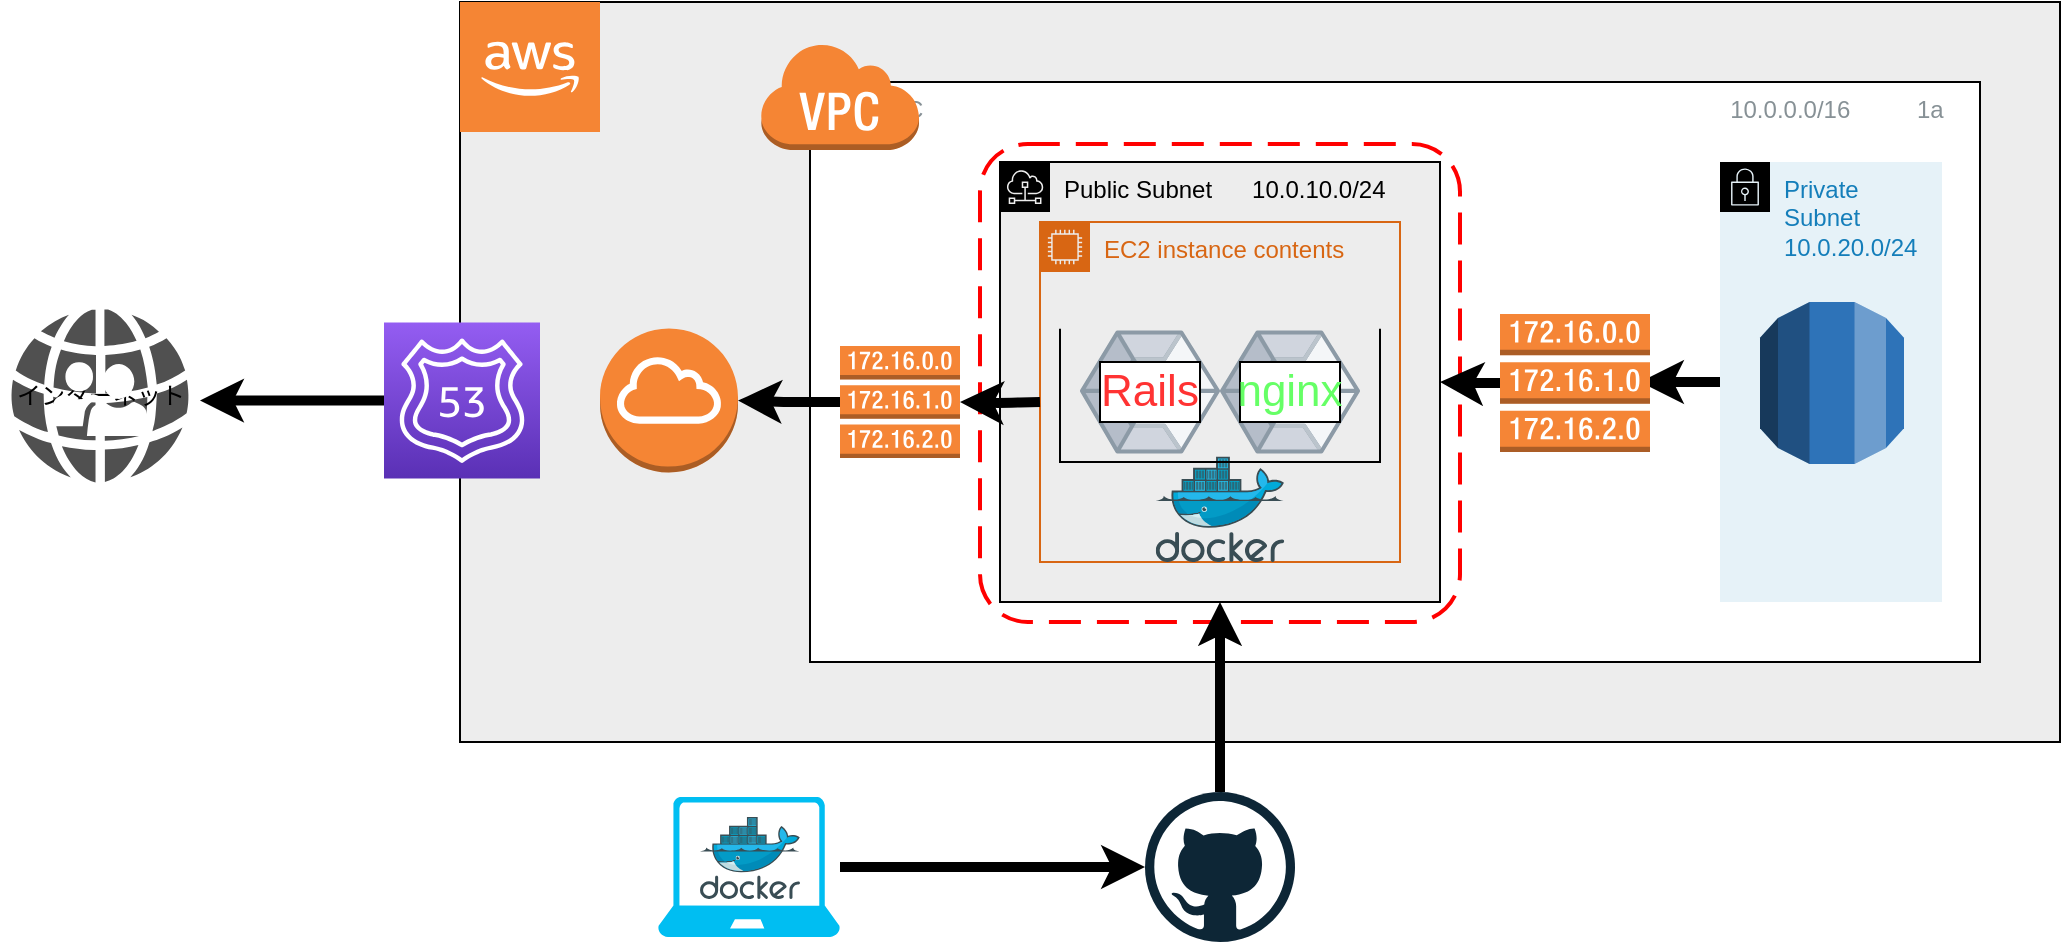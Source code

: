 <mxfile>
    <diagram id="-SWX3bUrc_gaOcauWZ6U" name="ページ1">
        <mxGraphModel dx="1982" dy="1011" grid="1" gridSize="10" guides="1" tooltips="1" connect="1" arrows="1" fold="1" page="1" pageScale="1" pageWidth="827" pageHeight="1169" math="0" shadow="0">
            <root>
                <mxCell id="0"/>
                <mxCell id="1" parent="0"/>
                <mxCell id="9" value="" style="rounded=0;whiteSpace=wrap;html=1;strokeColor=#000000;fillColor=#EDEDED;fontColor=#000000;" parent="1" vertex="1">
                    <mxGeometry x="-30" y="280" width="800" height="370" as="geometry"/>
                </mxCell>
                <mxCell id="3" value="VPC&amp;nbsp; &amp;nbsp; &amp;nbsp; &amp;nbsp; &amp;nbsp; &amp;nbsp; &amp;nbsp; &amp;nbsp; &amp;nbsp; &amp;nbsp; &amp;nbsp; &amp;nbsp; &amp;nbsp; &amp;nbsp; &amp;nbsp; &amp;nbsp; &amp;nbsp; &amp;nbsp; &amp;nbsp; &amp;nbsp; &amp;nbsp; &amp;nbsp; &amp;nbsp; &amp;nbsp; &amp;nbsp; &amp;nbsp; &amp;nbsp; &amp;nbsp; &amp;nbsp; &amp;nbsp; &amp;nbsp; &amp;nbsp; &amp;nbsp; &amp;nbsp; &amp;nbsp; &amp;nbsp; &amp;nbsp; &amp;nbsp; &amp;nbsp; &amp;nbsp; &amp;nbsp; &amp;nbsp; &amp;nbsp; &amp;nbsp; &amp;nbsp; &amp;nbsp; &amp;nbsp; &amp;nbsp; &amp;nbsp; &amp;nbsp; &amp;nbsp; &amp;nbsp; &amp;nbsp; &amp;nbsp; &amp;nbsp; &amp;nbsp; &amp;nbsp; &amp;nbsp; &amp;nbsp; &amp;nbsp; &amp;nbsp;10.0.0.0/16&amp;nbsp; &amp;nbsp; &amp;nbsp; &amp;nbsp; &amp;nbsp; 1a" style="outlineConnect=0;gradientColor=none;html=1;whiteSpace=wrap;fontSize=12;fontStyle=0;shape=mxgraph.aws4.group;grIcon=mxgraph.aws4.group_vpc;verticalAlign=top;align=left;spacingLeft=30;fontColor=#879196;dashed=0;strokeColor=#000000;fillColor=#FFFFFF;" parent="1" vertex="1">
                    <mxGeometry x="145" y="320" width="585" height="290" as="geometry"/>
                </mxCell>
                <mxCell id="39" value="" style="rounded=1;arcSize=10;dashed=1;strokeColor=#ff0000;fillColor=none;gradientColor=none;dashPattern=8 4;strokeWidth=2;fontColor=#000000;" parent="1" vertex="1">
                    <mxGeometry x="230" y="351" width="240" height="239" as="geometry"/>
                </mxCell>
                <mxCell id="2" value="" style="outlineConnect=0;dashed=0;verticalLabelPosition=bottom;verticalAlign=top;align=center;html=1;shape=mxgraph.aws3.virtual_private_cloud;fillColor=#F58534;gradientColor=none;" parent="1" vertex="1">
                    <mxGeometry x="120" y="300" width="79.5" height="54" as="geometry"/>
                </mxCell>
                <mxCell id="18" style="edgeStyle=orthogonalEdgeStyle;rounded=1;orthogonalLoop=1;jettySize=auto;html=1;fontColor=#000000;strokeWidth=5;strokeColor=#000000;" parent="1" source="22" target="16" edge="1">
                    <mxGeometry relative="1" as="geometry">
                        <mxPoint x="260" y="480" as="sourcePoint"/>
                    </mxGeometry>
                </mxCell>
                <mxCell id="5" value="&lt;font color=&quot;#000000&quot;&gt;Public Subnet&amp;nbsp; &amp;nbsp; &amp;nbsp; 10.0.10.0/24&lt;/font&gt;" style="outlineConnect=0;gradientColor=none;html=1;whiteSpace=wrap;fontSize=12;fontStyle=0;shape=mxgraph.aws4.group;grIcon=mxgraph.aws4.group_subnet;verticalAlign=top;align=left;spacingLeft=30;fontColor=#E8E8E8;dashed=0;strokeColor=#000000;fillColor=#EDEDED;" parent="1" vertex="1">
                    <mxGeometry x="240" y="360" width="220" height="220" as="geometry"/>
                </mxCell>
                <mxCell id="6" value="" style="outlineConnect=0;dashed=0;verticalLabelPosition=bottom;verticalAlign=top;align=center;html=1;shape=mxgraph.aws3.cloud_2;fillColor=#F58534;gradientColor=none;strokeColor=#000000;fontColor=#000000;" parent="1" vertex="1">
                    <mxGeometry x="-30" y="280" width="70" height="65" as="geometry"/>
                </mxCell>
                <mxCell id="16" value="" style="outlineConnect=0;dashed=0;verticalLabelPosition=bottom;verticalAlign=top;align=center;html=1;shape=mxgraph.aws3.internet_gateway;fillColor=#F58534;gradientColor=none;strokeColor=#000000;fontColor=#000000;" parent="1" vertex="1">
                    <mxGeometry x="40" y="443.25" width="69" height="72" as="geometry"/>
                </mxCell>
                <mxCell id="27" value="EC2 instance contents" style="points=[[0,0],[0.25,0],[0.5,0],[0.75,0],[1,0],[1,0.25],[1,0.5],[1,0.75],[1,1],[0.75,1],[0.5,1],[0.25,1],[0,1],[0,0.75],[0,0.5],[0,0.25]];outlineConnect=0;gradientColor=none;html=1;whiteSpace=wrap;fontSize=12;fontStyle=0;shape=mxgraph.aws4.group;grIcon=mxgraph.aws4.group_ec2_instance_contents;strokeColor=#D86613;fillColor=none;verticalAlign=top;align=left;spacingLeft=30;fontColor=#D86613;dashed=0;" parent="1" vertex="1">
                    <mxGeometry x="260" y="390" width="180" height="170" as="geometry"/>
                </mxCell>
                <mxCell id="22" value="" style="outlineConnect=0;dashed=0;verticalLabelPosition=bottom;verticalAlign=top;align=center;html=1;shape=mxgraph.aws3.route_table;fillColor=#F58536;gradientColor=none;strokeColor=#000000;fontColor=#f0f0f0;" parent="1" vertex="1">
                    <mxGeometry x="160" y="452" width="60" height="56" as="geometry"/>
                </mxCell>
                <mxCell id="28" style="edgeStyle=orthogonalEdgeStyle;rounded=1;orthogonalLoop=1;jettySize=auto;html=1;fontColor=#000000;strokeWidth=5;strokeColor=#000000;" parent="1" target="22" edge="1">
                    <mxGeometry relative="1" as="geometry">
                        <mxPoint x="260" y="480" as="sourcePoint"/>
                        <mxPoint x="130" y="480" as="targetPoint"/>
                    </mxGeometry>
                </mxCell>
                <mxCell id="48" style="edgeStyle=orthogonalEdgeStyle;rounded=1;orthogonalLoop=1;jettySize=auto;html=1;exitX=0;exitY=0.5;exitDx=0;exitDy=0;strokeColor=#000000;strokeWidth=5;fontColor=#000000;" parent="1" source="35" edge="1">
                    <mxGeometry relative="1" as="geometry">
                        <mxPoint x="560" y="470" as="targetPoint"/>
                    </mxGeometry>
                </mxCell>
                <mxCell id="35" value="Private Subnet&amp;nbsp; &amp;nbsp; &amp;nbsp; &amp;nbsp; 10.0.20.0/24" style="points=[[0,0],[0.25,0],[0.5,0],[0.75,0],[1,0],[1,0.25],[1,0.5],[1,0.75],[1,1],[0.75,1],[0.5,1],[0.25,1],[0,1],[0,0.75],[0,0.5],[0,0.25]];outlineConnect=0;gradientColor=none;html=1;whiteSpace=wrap;fontSize=12;fontStyle=0;shape=mxgraph.aws4.group;grIcon=mxgraph.aws4.group_security_group;grStroke=0;fillColor=#E6F2F8;verticalAlign=top;align=left;spacingLeft=30;fontColor=#147EBA;dashed=0;strokeColor=#000000;strokeWidth=1;" parent="1" vertex="1">
                    <mxGeometry x="600" y="360" width="111" height="220" as="geometry"/>
                </mxCell>
                <mxCell id="46" value="" style="group" parent="1" vertex="1" connectable="0">
                    <mxGeometry x="-260" y="433.69" width="100" height="86.5" as="geometry"/>
                </mxCell>
                <mxCell id="19" value="" style="pointerEvents=1;shadow=0;dashed=0;html=1;strokeColor=none;fillColor=#505050;labelPosition=center;verticalLabelPosition=bottom;verticalAlign=top;outlineConnect=0;align=center;shape=mxgraph.office.concepts.globe_internet;fontColor=#000000;" parent="46" vertex="1">
                    <mxGeometry x="5.25" width="89.5" height="86.5" as="geometry"/>
                </mxCell>
                <mxCell id="21" value="&lt;font&gt;インターネット&lt;/font&gt;" style="text;html=1;align=center;verticalAlign=middle;resizable=0;points=[];autosize=1;" parent="46" vertex="1">
                    <mxGeometry y="33.25" width="100" height="20" as="geometry"/>
                </mxCell>
                <mxCell id="103" value="" style="pointerEvents=1;shadow=0;dashed=0;html=1;strokeColor=none;labelPosition=center;verticalLabelPosition=bottom;verticalAlign=top;align=center;shape=mxgraph.mscae.intune.user_group;fontColor=#000000;fillColor=#FFFFFF;" vertex="1" parent="46">
                    <mxGeometry x="25" y="26.31" width="50" height="37" as="geometry"/>
                </mxCell>
                <mxCell id="47" value="" style="outlineConnect=0;dashed=0;verticalLabelPosition=bottom;verticalAlign=top;align=center;html=1;shape=mxgraph.aws3.rds;fillColor=#2E73B8;gradientColor=none;strokeColor=#000000;strokeWidth=1;fontColor=#000000;" parent="1" vertex="1">
                    <mxGeometry x="620" y="430" width="72" height="81" as="geometry"/>
                </mxCell>
                <mxCell id="49" value="" style="aspect=fixed;html=1;points=[];align=center;image;fontSize=12;image=img/lib/mscae/Docker.svg;strokeColor=#000000;strokeWidth=1;fillColor=#EDEDED;" parent="1" vertex="1">
                    <mxGeometry x="317.86" y="507.3" width="64.27" height="52.7" as="geometry"/>
                </mxCell>
                <mxCell id="79" value="" style="group" vertex="1" connectable="0" parent="1">
                    <mxGeometry x="280" y="443.89" width="70" height="62.22" as="geometry"/>
                </mxCell>
                <mxCell id="78" value="" style="aspect=fixed;perimeter=ellipsePerimeter;html=1;align=center;fontSize=12;verticalAlign=top;fontColor=#364149;shadow=0;dashed=0;image;image=img/lib/cumulus/container.svg;" vertex="1" parent="79">
                    <mxGeometry width="70" height="62.22" as="geometry"/>
                </mxCell>
                <mxCell id="75" value="&lt;font color=&quot;#ff3333&quot; style=&quot;font-size: 22px&quot;&gt;Rails&lt;/font&gt;" style="rounded=0;whiteSpace=wrap;html=1;" vertex="1" parent="79">
                    <mxGeometry x="10" y="16.11" width="50" height="30" as="geometry"/>
                </mxCell>
                <mxCell id="84" value="" style="group" vertex="1" connectable="0" parent="1">
                    <mxGeometry x="350" y="443.89" width="80" height="66.11" as="geometry"/>
                </mxCell>
                <mxCell id="83" value="" style="aspect=fixed;perimeter=ellipsePerimeter;html=1;align=center;fontSize=12;verticalAlign=top;fontColor=#364149;shadow=0;dashed=0;image;image=img/lib/cumulus/container.svg;" vertex="1" parent="84">
                    <mxGeometry width="70" height="62.22" as="geometry"/>
                </mxCell>
                <mxCell id="81" value="&lt;span style=&quot;font-size: 22px&quot;&gt;&lt;font color=&quot;#66ff66&quot;&gt;nginx&lt;/font&gt;&lt;/span&gt;" style="rounded=0;whiteSpace=wrap;html=1;" vertex="1" parent="84">
                    <mxGeometry x="10" y="16.11" width="50" height="30" as="geometry"/>
                </mxCell>
                <mxCell id="96" value="" style="shape=partialRectangle;whiteSpace=wrap;html=1;bottom=1;right=1;left=1;top=0;fillColor=none;routingCenterX=-0.5;fontColor=#000000;strokeColor=#000000;" vertex="1" parent="84">
                    <mxGeometry x="-80" width="160" height="66.11" as="geometry"/>
                </mxCell>
                <mxCell id="90" value="" style="group" vertex="1" connectable="0" parent="1">
                    <mxGeometry x="69" y="677.5" width="91" height="70" as="geometry"/>
                </mxCell>
                <mxCell id="88" value="" style="verticalLabelPosition=bottom;html=1;verticalAlign=top;align=center;strokeColor=none;fillColor=#00BEF2;shape=mxgraph.azure.laptop;pointerEvents=1;" vertex="1" parent="90">
                    <mxGeometry width="91" height="70" as="geometry"/>
                </mxCell>
                <mxCell id="89" value="" style="aspect=fixed;html=1;points=[];align=center;image;fontSize=12;image=img/lib/mscae/Docker.svg;" vertex="1" parent="90">
                    <mxGeometry x="21" y="10" width="50" height="41" as="geometry"/>
                </mxCell>
                <mxCell id="95" style="edgeStyle=orthogonalEdgeStyle;rounded=1;orthogonalLoop=1;jettySize=auto;html=1;fontColor=#000000;strokeColor=#000000;strokeWidth=5;" edge="1" parent="1" source="91">
                    <mxGeometry relative="1" as="geometry">
                        <mxPoint x="350" y="580" as="targetPoint"/>
                    </mxGeometry>
                </mxCell>
                <mxCell id="91" value="" style="dashed=0;outlineConnect=0;html=1;align=center;labelPosition=center;verticalLabelPosition=bottom;verticalAlign=top;shape=mxgraph.weblogos.github" vertex="1" parent="1">
                    <mxGeometry x="312.5" y="675" width="75" height="75" as="geometry"/>
                </mxCell>
                <mxCell id="93" style="edgeStyle=orthogonalEdgeStyle;rounded=0;orthogonalLoop=1;jettySize=auto;html=1;strokeColor=#000000;strokeWidth=5;" edge="1" parent="1" source="88" target="91">
                    <mxGeometry relative="1" as="geometry">
                        <mxPoint x="300" y="715" as="targetPoint"/>
                    </mxGeometry>
                </mxCell>
                <mxCell id="104" style="edgeStyle=orthogonalEdgeStyle;rounded=1;orthogonalLoop=1;jettySize=auto;html=1;strokeColor=#000000;strokeWidth=5;fontColor=#000000;" edge="1" parent="1" source="98">
                    <mxGeometry relative="1" as="geometry">
                        <mxPoint x="-160" y="479.25" as="targetPoint"/>
                    </mxGeometry>
                </mxCell>
                <mxCell id="98" value="" style="points=[[0,0,0],[0.25,0,0],[0.5,0,0],[0.75,0,0],[1,0,0],[0,1,0],[0.25,1,0],[0.5,1,0],[0.75,1,0],[1,1,0],[0,0.25,0],[0,0.5,0],[0,0.75,0],[1,0.25,0],[1,0.5,0],[1,0.75,0]];outlineConnect=0;fontColor=#232F3E;gradientColor=#945DF2;gradientDirection=north;fillColor=#5A30B5;strokeColor=#ffffff;dashed=0;verticalLabelPosition=bottom;verticalAlign=top;align=center;html=1;fontSize=12;fontStyle=0;aspect=fixed;shape=mxgraph.aws4.resourceIcon;resIcon=mxgraph.aws4.route_53;" vertex="1" parent="1">
                    <mxGeometry x="-68" y="440.25" width="78" height="78" as="geometry"/>
                </mxCell>
                <mxCell id="107" style="edgeStyle=orthogonalEdgeStyle;rounded=1;orthogonalLoop=1;jettySize=auto;html=1;strokeColor=#000000;strokeWidth=5;fontColor=#000000;" edge="1" parent="1" source="99" target="5">
                    <mxGeometry relative="1" as="geometry"/>
                </mxCell>
                <mxCell id="99" value="" style="outlineConnect=0;dashed=0;verticalLabelPosition=bottom;verticalAlign=top;align=center;html=1;shape=mxgraph.aws3.route_table;fillColor=#F58536;gradientColor=none;strokeColor=#000000;fontColor=#000000;" vertex="1" parent="1">
                    <mxGeometry x="490" y="436" width="75" height="69" as="geometry"/>
                </mxCell>
            </root>
        </mxGraphModel>
    </diagram>
</mxfile>
